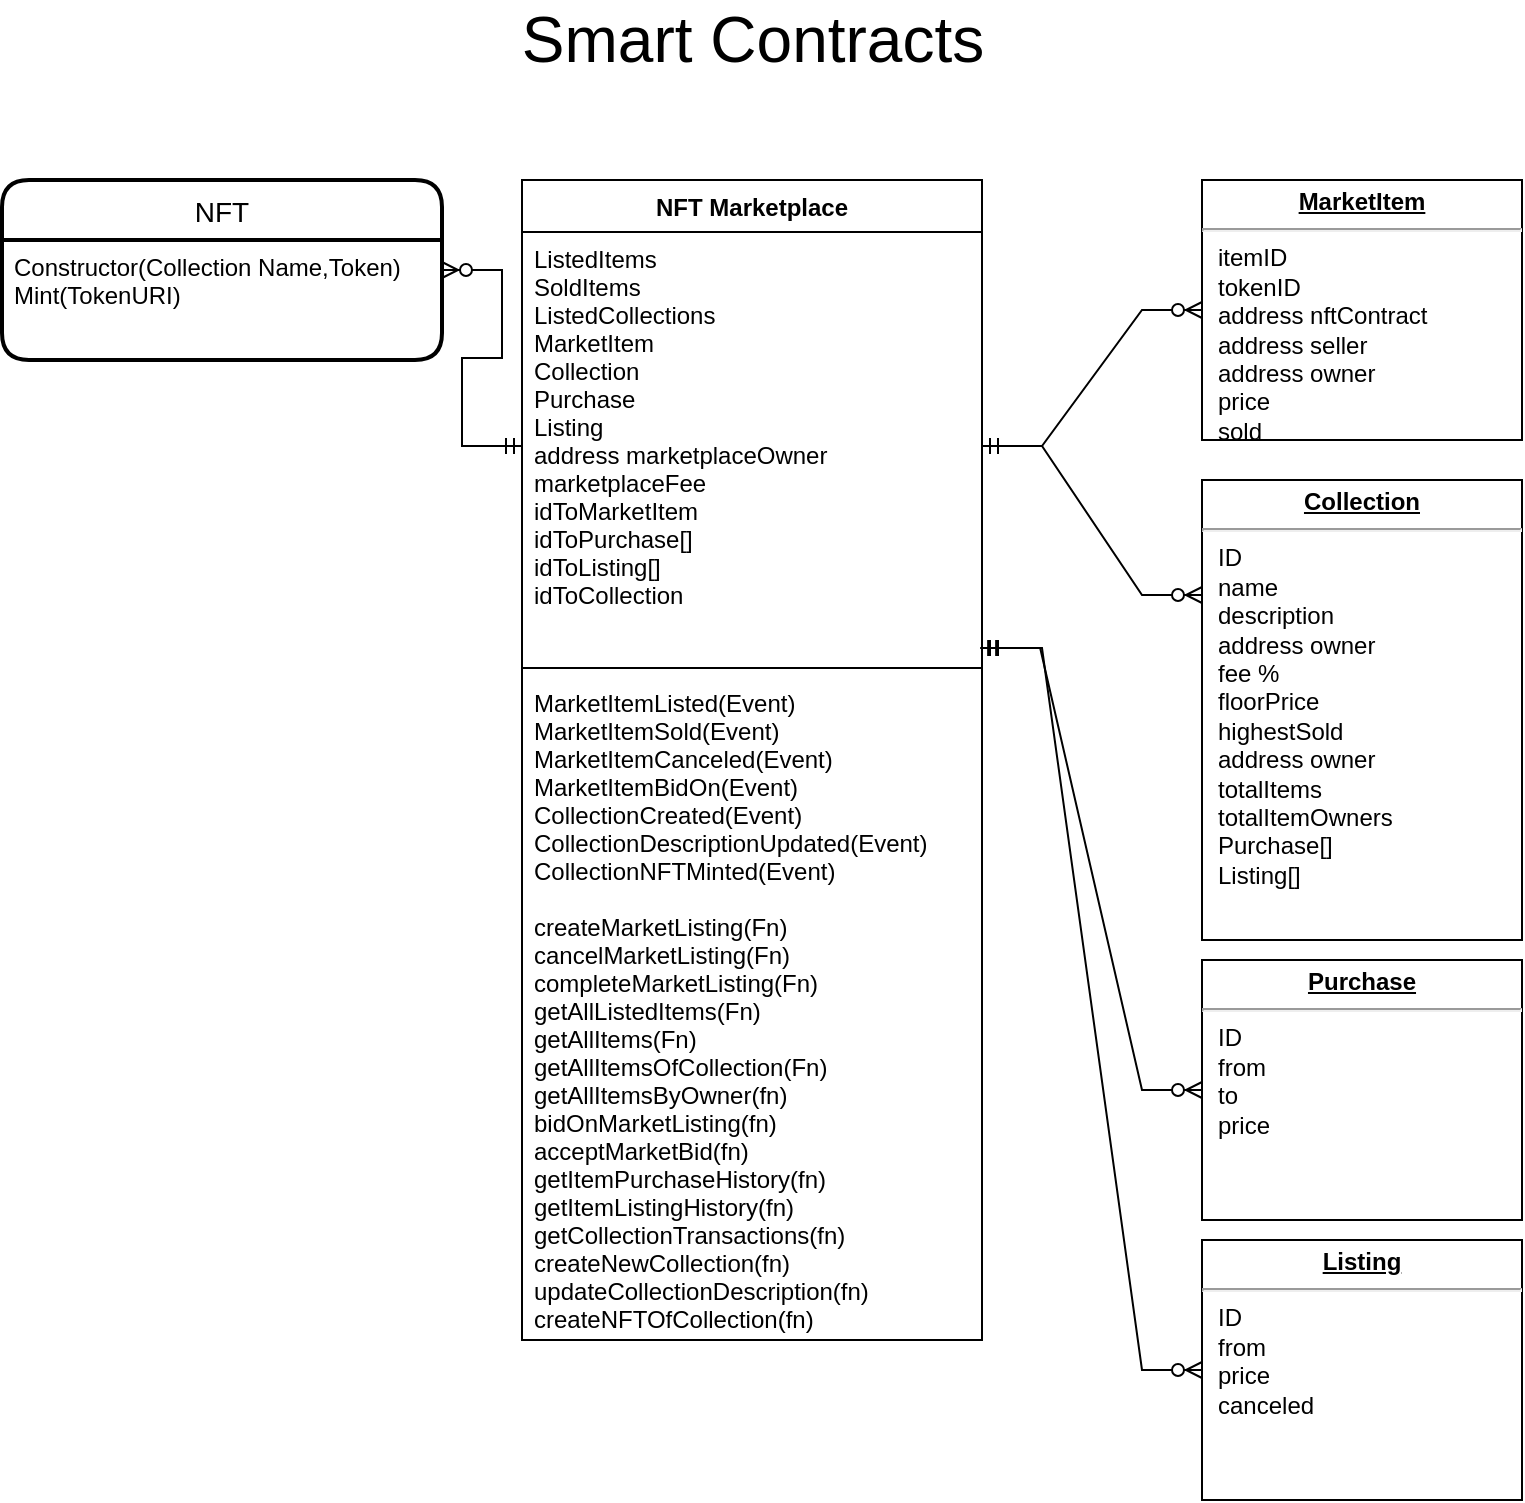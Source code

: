 <mxfile version="15.9.4" type="github">
  <diagram id="Ls3BscrLmf5ay_v6jA9M" name="Page-1">
    <mxGraphModel dx="1426" dy="825" grid="1" gridSize="10" guides="1" tooltips="1" connect="1" arrows="1" fold="1" page="1" pageScale="1" pageWidth="827" pageHeight="1169" math="0" shadow="0">
      <root>
        <mxCell id="0" />
        <mxCell id="1" parent="0" />
        <mxCell id="LEnXh5cVWzvg013hXR3P-15" value="NFT" style="swimlane;childLayout=stackLayout;horizontal=1;startSize=30;horizontalStack=0;rounded=1;fontSize=14;fontStyle=0;strokeWidth=2;resizeParent=0;resizeLast=1;shadow=0;dashed=0;align=center;" vertex="1" parent="1">
          <mxGeometry x="30" y="100" width="220" height="90" as="geometry" />
        </mxCell>
        <mxCell id="LEnXh5cVWzvg013hXR3P-16" value="Constructor(Collection Name,Token)&#xa;Mint(TokenURI)" style="align=left;strokeColor=none;fillColor=none;spacingLeft=4;fontSize=12;verticalAlign=top;resizable=0;rotatable=0;part=1;" vertex="1" parent="LEnXh5cVWzvg013hXR3P-15">
          <mxGeometry y="30" width="220" height="60" as="geometry" />
        </mxCell>
        <mxCell id="LEnXh5cVWzvg013hXR3P-19" value="NFT Marketplace" style="swimlane;fontStyle=1;align=center;verticalAlign=top;childLayout=stackLayout;horizontal=1;startSize=26;horizontalStack=0;resizeParent=1;resizeParentMax=0;resizeLast=0;collapsible=1;marginBottom=0;" vertex="1" parent="1">
          <mxGeometry x="290" y="100" width="230" height="580" as="geometry" />
        </mxCell>
        <mxCell id="LEnXh5cVWzvg013hXR3P-20" value="ListedItems&#xa;SoldItems&#xa;ListedCollections&#xa;MarketItem&#xa;Collection&#xa;Purchase&#xa;Listing&#xa;address marketplaceOwner&#xa;marketplaceFee&#xa;idToMarketItem&#xa;idToPurchase[]&#xa;idToListing[]&#xa;idToCollection&#xa;" style="text;strokeColor=none;fillColor=none;align=left;verticalAlign=top;spacingLeft=4;spacingRight=4;overflow=hidden;rotatable=0;points=[[0,0.5],[1,0.5]];portConstraint=eastwest;" vertex="1" parent="LEnXh5cVWzvg013hXR3P-19">
          <mxGeometry y="26" width="230" height="214" as="geometry" />
        </mxCell>
        <mxCell id="LEnXh5cVWzvg013hXR3P-21" value="" style="line;strokeWidth=1;fillColor=none;align=left;verticalAlign=middle;spacingTop=-1;spacingLeft=3;spacingRight=3;rotatable=0;labelPosition=right;points=[];portConstraint=eastwest;" vertex="1" parent="LEnXh5cVWzvg013hXR3P-19">
          <mxGeometry y="240" width="230" height="8" as="geometry" />
        </mxCell>
        <mxCell id="LEnXh5cVWzvg013hXR3P-22" value="MarketItemListed(Event)&#xa;MarketItemSold(Event)&#xa;MarketItemCanceled(Event)&#xa;MarketItemBidOn(Event)&#xa;CollectionCreated(Event)&#xa;CollectionDescriptionUpdated(Event)&#xa;CollectionNFTMinted(Event)&#xa;&#xa;createMarketListing(Fn)&#xa;cancelMarketListing(Fn)&#xa;completeMarketListing(Fn)&#xa;getAllListedItems(Fn)&#xa;getAllItems(Fn)&#xa;getAllItemsOfCollection(Fn)&#xa;getAllItemsByOwner(fn)&#xa;bidOnMarketListing(fn)&#xa;acceptMarketBid(fn)&#xa;getItemPurchaseHistory(fn)&#xa;getItemListingHistory(fn)&#xa;getCollectionTransactions(fn)&#xa;createNewCollection(fn)&#xa;updateCollectionDescription(fn)&#xa;createNFTOfCollection(fn)&#xa;&#xa;&#xa;" style="text;strokeColor=none;fillColor=none;align=left;verticalAlign=top;spacingLeft=4;spacingRight=4;overflow=hidden;rotatable=0;points=[[0,0.5],[1,0.5]];portConstraint=eastwest;" vertex="1" parent="LEnXh5cVWzvg013hXR3P-19">
          <mxGeometry y="248" width="230" height="332" as="geometry" />
        </mxCell>
        <mxCell id="LEnXh5cVWzvg013hXR3P-23" value="&lt;p style=&quot;margin: 0px ; margin-top: 4px ; text-align: center ; text-decoration: underline&quot;&gt;&lt;b&gt;MarketItem&lt;/b&gt;&lt;/p&gt;&lt;hr&gt;&lt;p style=&quot;margin: 0px ; margin-left: 8px&quot;&gt;itemID&lt;/p&gt;&lt;p style=&quot;margin: 0px ; margin-left: 8px&quot;&gt;tokenID&lt;/p&gt;&lt;p style=&quot;margin: 0px ; margin-left: 8px&quot;&gt;address nftContract&lt;/p&gt;&lt;p style=&quot;margin: 0px ; margin-left: 8px&quot;&gt;address seller&lt;/p&gt;&lt;p style=&quot;margin: 0px ; margin-left: 8px&quot;&gt;address owner&lt;/p&gt;&lt;p style=&quot;margin: 0px ; margin-left: 8px&quot;&gt;price&lt;/p&gt;&lt;p style=&quot;margin: 0px ; margin-left: 8px&quot;&gt;sold&lt;/p&gt;" style="verticalAlign=top;align=left;overflow=fill;fontSize=12;fontFamily=Helvetica;html=1;" vertex="1" parent="1">
          <mxGeometry x="630" y="100" width="160" height="130" as="geometry" />
        </mxCell>
        <mxCell id="LEnXh5cVWzvg013hXR3P-24" value="&lt;p style=&quot;margin: 0px ; margin-top: 4px ; text-align: center ; text-decoration: underline&quot;&gt;&lt;b&gt;Collection&lt;/b&gt;&lt;/p&gt;&lt;hr&gt;&lt;p style=&quot;margin: 0px ; margin-left: 8px&quot;&gt;ID&lt;/p&gt;&lt;p style=&quot;margin: 0px ; margin-left: 8px&quot;&gt;name&lt;/p&gt;&lt;p style=&quot;margin: 0px ; margin-left: 8px&quot;&gt;description&lt;/p&gt;&lt;p style=&quot;margin: 0px ; margin-left: 8px&quot;&gt;address owner&lt;/p&gt;&lt;p style=&quot;margin: 0px ; margin-left: 8px&quot;&gt;fee %&lt;/p&gt;&lt;p style=&quot;margin: 0px ; margin-left: 8px&quot;&gt;floorPrice&lt;/p&gt;&lt;p style=&quot;margin: 0px ; margin-left: 8px&quot;&gt;highestSold&lt;/p&gt;&lt;p style=&quot;margin: 0px ; margin-left: 8px&quot;&gt;address owner&lt;/p&gt;&lt;p style=&quot;margin: 0px ; margin-left: 8px&quot;&gt;totalItems&lt;/p&gt;&lt;p style=&quot;margin: 0px ; margin-left: 8px&quot;&gt;totalItemOwners&lt;/p&gt;&lt;p style=&quot;margin: 0px ; margin-left: 8px&quot;&gt;Purchase[]&lt;/p&gt;&lt;p style=&quot;margin: 0px ; margin-left: 8px&quot;&gt;Listing[]&lt;/p&gt;" style="verticalAlign=top;align=left;overflow=fill;fontSize=12;fontFamily=Helvetica;html=1;" vertex="1" parent="1">
          <mxGeometry x="630" y="250" width="160" height="230" as="geometry" />
        </mxCell>
        <mxCell id="LEnXh5cVWzvg013hXR3P-26" value="&lt;p style=&quot;margin: 0px ; margin-top: 4px ; text-align: center ; text-decoration: underline&quot;&gt;&lt;b&gt;Purchase&lt;/b&gt;&lt;/p&gt;&lt;hr&gt;&lt;p style=&quot;margin: 0px ; margin-left: 8px&quot;&gt;ID&lt;/p&gt;&lt;p style=&quot;margin: 0px ; margin-left: 8px&quot;&gt;from&lt;/p&gt;&lt;p style=&quot;margin: 0px ; margin-left: 8px&quot;&gt;to&lt;/p&gt;&lt;p style=&quot;margin: 0px ; margin-left: 8px&quot;&gt;price&lt;/p&gt;" style="verticalAlign=top;align=left;overflow=fill;fontSize=12;fontFamily=Helvetica;html=1;" vertex="1" parent="1">
          <mxGeometry x="630" y="490" width="160" height="130" as="geometry" />
        </mxCell>
        <mxCell id="LEnXh5cVWzvg013hXR3P-27" value="&lt;p style=&quot;margin: 0px ; margin-top: 4px ; text-align: center ; text-decoration: underline&quot;&gt;&lt;b&gt;Listing&lt;/b&gt;&lt;/p&gt;&lt;hr&gt;&lt;p style=&quot;margin: 0px ; margin-left: 8px&quot;&gt;ID&lt;/p&gt;&lt;p style=&quot;margin: 0px ; margin-left: 8px&quot;&gt;from&lt;/p&gt;&lt;p style=&quot;margin: 0px ; margin-left: 8px&quot;&gt;price&lt;/p&gt;&lt;p style=&quot;margin: 0px ; margin-left: 8px&quot;&gt;canceled&lt;/p&gt;" style="verticalAlign=top;align=left;overflow=fill;fontSize=12;fontFamily=Helvetica;html=1;" vertex="1" parent="1">
          <mxGeometry x="630" y="630" width="160" height="130" as="geometry" />
        </mxCell>
        <mxCell id="LEnXh5cVWzvg013hXR3P-28" value="Smart Contracts" style="text;html=1;align=center;verticalAlign=middle;resizable=0;points=[];autosize=1;strokeColor=none;fillColor=none;fontSize=32;" vertex="1" parent="1">
          <mxGeometry x="280" y="10" width="250" height="40" as="geometry" />
        </mxCell>
        <mxCell id="LEnXh5cVWzvg013hXR3P-34" value="" style="edgeStyle=entityRelationEdgeStyle;fontSize=12;html=1;endArrow=ERzeroToMany;startArrow=ERmandOne;rounded=0;entryX=0;entryY=0.5;entryDx=0;entryDy=0;exitX=1;exitY=0.5;exitDx=0;exitDy=0;" edge="1" parent="1" source="LEnXh5cVWzvg013hXR3P-20" target="LEnXh5cVWzvg013hXR3P-23">
          <mxGeometry width="100" height="100" relative="1" as="geometry">
            <mxPoint x="410" y="490" as="sourcePoint" />
            <mxPoint x="510" y="390" as="targetPoint" />
          </mxGeometry>
        </mxCell>
        <mxCell id="LEnXh5cVWzvg013hXR3P-35" value="" style="edgeStyle=entityRelationEdgeStyle;fontSize=12;html=1;endArrow=ERzeroToMany;startArrow=ERmandOne;rounded=0;entryX=0;entryY=0.25;entryDx=0;entryDy=0;" edge="1" parent="1" source="LEnXh5cVWzvg013hXR3P-20" target="LEnXh5cVWzvg013hXR3P-24">
          <mxGeometry width="100" height="100" relative="1" as="geometry">
            <mxPoint x="530" y="243" as="sourcePoint" />
            <mxPoint x="640" y="175" as="targetPoint" />
          </mxGeometry>
        </mxCell>
        <mxCell id="LEnXh5cVWzvg013hXR3P-36" value="" style="edgeStyle=entityRelationEdgeStyle;fontSize=12;html=1;endArrow=ERzeroToMany;startArrow=ERmandOne;rounded=0;entryX=0;entryY=0.5;entryDx=0;entryDy=0;exitX=0.996;exitY=0.972;exitDx=0;exitDy=0;exitPerimeter=0;" edge="1" parent="1" source="LEnXh5cVWzvg013hXR3P-20" target="LEnXh5cVWzvg013hXR3P-26">
          <mxGeometry width="100" height="100" relative="1" as="geometry">
            <mxPoint x="530" y="243" as="sourcePoint" />
            <mxPoint x="640" y="317.5" as="targetPoint" />
          </mxGeometry>
        </mxCell>
        <mxCell id="LEnXh5cVWzvg013hXR3P-37" value="" style="edgeStyle=entityRelationEdgeStyle;fontSize=12;html=1;endArrow=ERzeroToMany;startArrow=ERmandOne;rounded=0;entryX=0;entryY=0.5;entryDx=0;entryDy=0;exitX=1;exitY=0.972;exitDx=0;exitDy=0;exitPerimeter=0;" edge="1" parent="1" source="LEnXh5cVWzvg013hXR3P-20" target="LEnXh5cVWzvg013hXR3P-27">
          <mxGeometry width="100" height="100" relative="1" as="geometry">
            <mxPoint x="530" y="243" as="sourcePoint" />
            <mxPoint x="640" y="565" as="targetPoint" />
          </mxGeometry>
        </mxCell>
        <mxCell id="LEnXh5cVWzvg013hXR3P-38" value="" style="edgeStyle=entityRelationEdgeStyle;fontSize=12;html=1;endArrow=ERzeroToMany;startArrow=ERmandOne;rounded=0;entryX=1;entryY=0.25;entryDx=0;entryDy=0;" edge="1" parent="1" source="LEnXh5cVWzvg013hXR3P-20" target="LEnXh5cVWzvg013hXR3P-16">
          <mxGeometry width="100" height="100" relative="1" as="geometry">
            <mxPoint x="530" y="243" as="sourcePoint" />
            <mxPoint x="640" y="175" as="targetPoint" />
          </mxGeometry>
        </mxCell>
      </root>
    </mxGraphModel>
  </diagram>
</mxfile>
